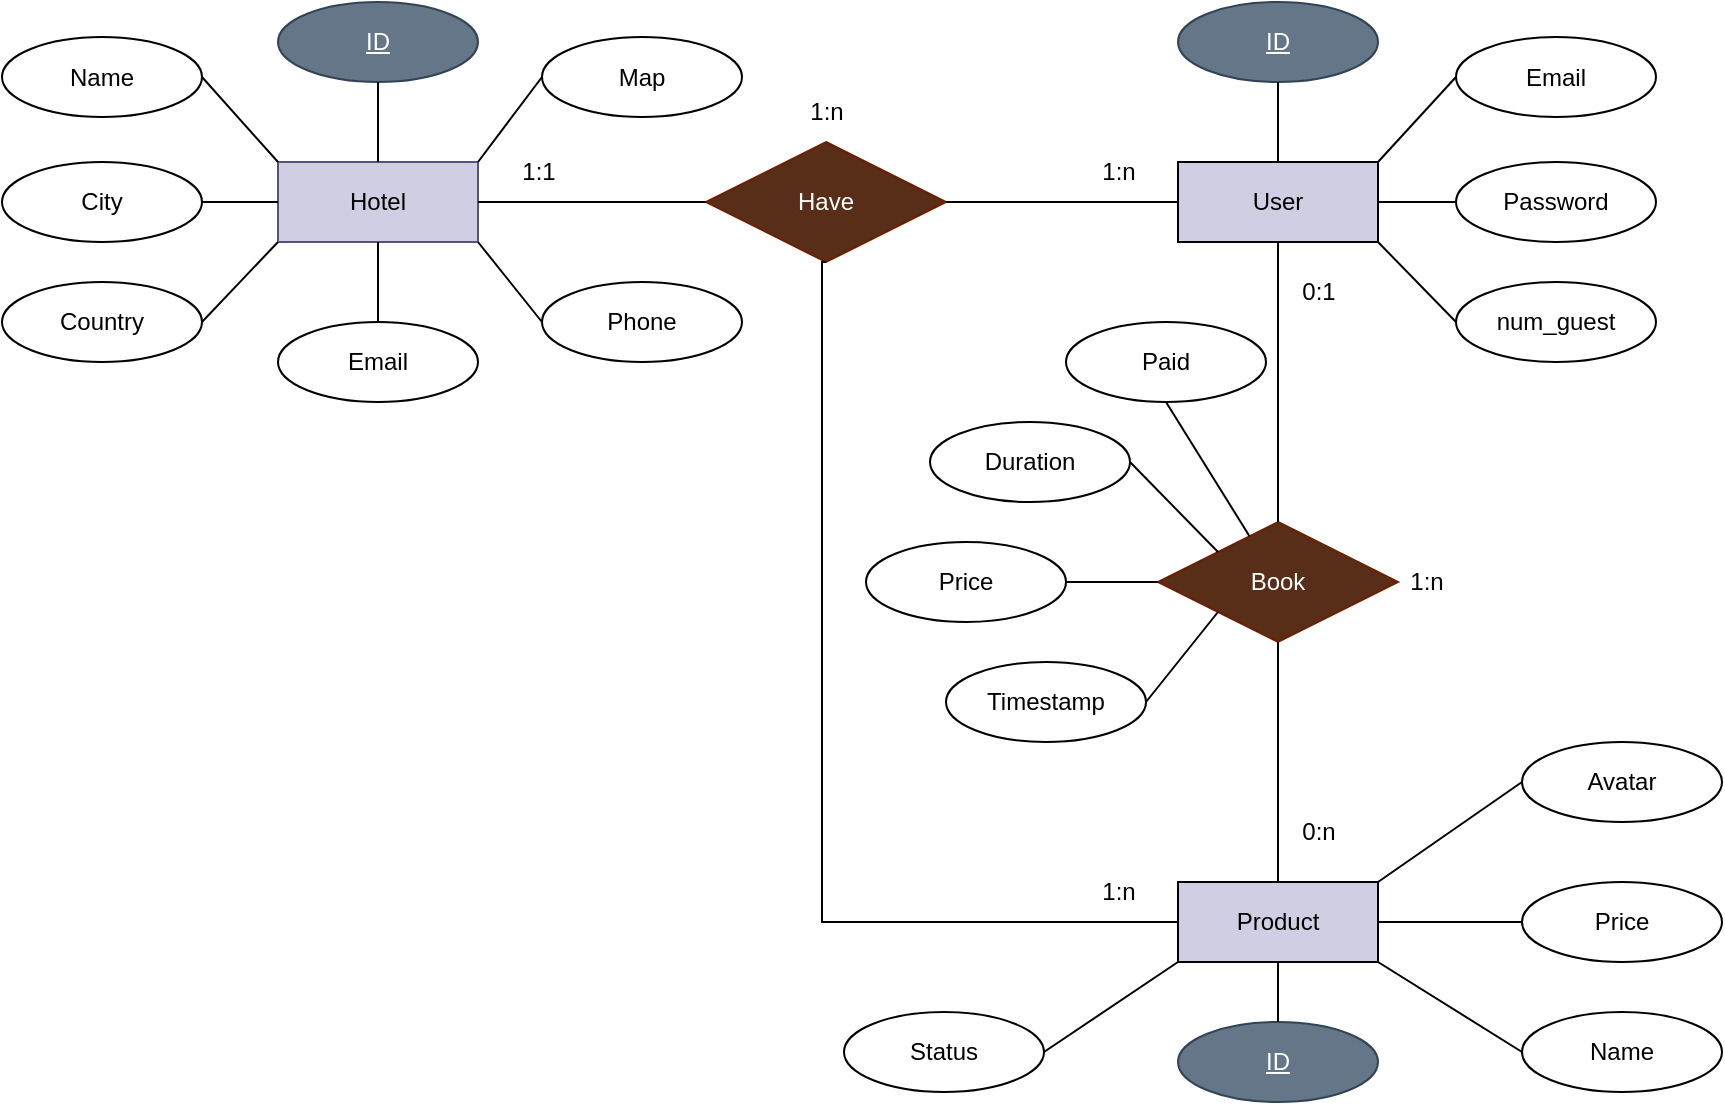 <mxfile version="24.3.1" type="device">
  <diagram name="ER" id="SGJwW6zVeI28XUrBPwWg">
    <mxGraphModel dx="1257" dy="620" grid="1" gridSize="10" guides="1" tooltips="1" connect="1" arrows="1" fold="1" page="1" pageScale="1" pageWidth="827" pageHeight="1169" math="0" shadow="0">
      <root>
        <mxCell id="0" />
        <mxCell id="1" parent="0" />
        <mxCell id="wZMcomyn1TRfMfZhI21l-1" value="Have" style="shape=rhombus;perimeter=rhombusPerimeter;whiteSpace=wrap;html=1;align=center;fillColor=#592E19;fontColor=#ffffff;strokeColor=#6D1F00;" parent="1" vertex="1">
          <mxGeometry x="352" y="110" width="120" height="60" as="geometry" />
        </mxCell>
        <mxCell id="ExgbB--A5CU3ih82Blzd-2" style="edgeStyle=orthogonalEdgeStyle;rounded=0;orthogonalLoop=1;jettySize=auto;html=1;entryX=0;entryY=0.5;entryDx=0;entryDy=0;endArrow=none;endFill=0;exitX=0.5;exitY=1;exitDx=0;exitDy=0;" parent="1" source="wZMcomyn1TRfMfZhI21l-1" target="79xkGP6V42SQ-2pBqaRj-6" edge="1">
          <mxGeometry relative="1" as="geometry">
            <Array as="points">
              <mxPoint x="410" y="170" />
              <mxPoint x="410" y="500" />
            </Array>
          </mxGeometry>
        </mxCell>
        <mxCell id="wZMcomyn1TRfMfZhI21l-2" value="Hotel" style="whiteSpace=wrap;html=1;align=center;fillColor=#D0CEE2;strokeColor=#56517e;" parent="1" vertex="1">
          <mxGeometry x="138" y="120" width="100" height="40" as="geometry" />
        </mxCell>
        <mxCell id="wZMcomyn1TRfMfZhI21l-3" value="User" style="whiteSpace=wrap;html=1;align=center;fillColor=#D0CEE2;" parent="1" vertex="1">
          <mxGeometry x="588" y="120" width="100" height="40" as="geometry" />
        </mxCell>
        <mxCell id="79xkGP6V42SQ-2pBqaRj-1" value="" style="endArrow=none;html=1;rounded=0;entryX=0;entryY=0.5;entryDx=0;entryDy=0;exitX=1;exitY=0.5;exitDx=0;exitDy=0;" parent="1" source="wZMcomyn1TRfMfZhI21l-2" target="wZMcomyn1TRfMfZhI21l-1" edge="1">
          <mxGeometry width="50" height="50" relative="1" as="geometry">
            <mxPoint x="278" y="190" as="sourcePoint" />
            <mxPoint x="328" y="140" as="targetPoint" />
          </mxGeometry>
        </mxCell>
        <mxCell id="79xkGP6V42SQ-2pBqaRj-2" value="" style="endArrow=none;html=1;rounded=0;entryX=0;entryY=0.5;entryDx=0;entryDy=0;exitX=1;exitY=0.5;exitDx=0;exitDy=0;" parent="1" source="wZMcomyn1TRfMfZhI21l-1" target="wZMcomyn1TRfMfZhI21l-3" edge="1">
          <mxGeometry width="50" height="50" relative="1" as="geometry">
            <mxPoint x="478" y="180" as="sourcePoint" />
            <mxPoint x="362" y="150" as="targetPoint" />
          </mxGeometry>
        </mxCell>
        <mxCell id="79xkGP6V42SQ-2pBqaRj-3" value="1:n" style="text;html=1;align=center;verticalAlign=middle;resizable=0;points=[];autosize=1;strokeColor=none;fillColor=none;" parent="1" vertex="1">
          <mxGeometry x="538" y="110" width="40" height="30" as="geometry" />
        </mxCell>
        <mxCell id="79xkGP6V42SQ-2pBqaRj-4" value="1:1" style="text;html=1;align=center;verticalAlign=middle;resizable=0;points=[];autosize=1;strokeColor=none;fillColor=none;" parent="1" vertex="1">
          <mxGeometry x="248" y="110" width="40" height="30" as="geometry" />
        </mxCell>
        <mxCell id="79xkGP6V42SQ-2pBqaRj-5" value="1:n" style="text;html=1;align=center;verticalAlign=middle;resizable=0;points=[];autosize=1;strokeColor=none;fillColor=none;" parent="1" vertex="1">
          <mxGeometry x="392" y="80" width="40" height="30" as="geometry" />
        </mxCell>
        <mxCell id="79xkGP6V42SQ-2pBqaRj-6" value="Product" style="whiteSpace=wrap;html=1;align=center;fillColor=#D0CEE2;" parent="1" vertex="1">
          <mxGeometry x="588" y="480" width="100" height="40" as="geometry" />
        </mxCell>
        <mxCell id="79xkGP6V42SQ-2pBqaRj-7" value="Book" style="shape=rhombus;perimeter=rhombusPerimeter;whiteSpace=wrap;html=1;align=center;fillColor=#592E19;fontColor=#ffffff;strokeColor=#6D1F00;" parent="1" vertex="1">
          <mxGeometry x="578" y="300" width="120" height="60" as="geometry" />
        </mxCell>
        <mxCell id="79xkGP6V42SQ-2pBqaRj-8" value="" style="endArrow=none;html=1;rounded=0;entryX=0.5;entryY=1;entryDx=0;entryDy=0;exitX=0.5;exitY=0;exitDx=0;exitDy=0;" parent="1" source="79xkGP6V42SQ-2pBqaRj-7" target="wZMcomyn1TRfMfZhI21l-3" edge="1">
          <mxGeometry width="50" height="50" relative="1" as="geometry">
            <mxPoint x="482" y="150" as="sourcePoint" />
            <mxPoint x="598" y="150" as="targetPoint" />
          </mxGeometry>
        </mxCell>
        <mxCell id="79xkGP6V42SQ-2pBqaRj-9" value="" style="endArrow=none;html=1;rounded=0;entryX=0.5;entryY=0;entryDx=0;entryDy=0;exitX=0.5;exitY=1;exitDx=0;exitDy=0;" parent="1" source="79xkGP6V42SQ-2pBqaRj-7" target="79xkGP6V42SQ-2pBqaRj-6" edge="1">
          <mxGeometry width="50" height="50" relative="1" as="geometry">
            <mxPoint x="641" y="310" as="sourcePoint" />
            <mxPoint x="642" y="220" as="targetPoint" />
          </mxGeometry>
        </mxCell>
        <mxCell id="79xkGP6V42SQ-2pBqaRj-10" value="&lt;div&gt;0:n&lt;/div&gt;" style="text;html=1;align=center;verticalAlign=middle;resizable=0;points=[];autosize=1;strokeColor=none;fillColor=none;" parent="1" vertex="1">
          <mxGeometry x="638" y="440" width="40" height="30" as="geometry" />
        </mxCell>
        <mxCell id="79xkGP6V42SQ-2pBqaRj-11" value="0:1" style="text;html=1;align=center;verticalAlign=middle;resizable=0;points=[];autosize=1;strokeColor=none;fillColor=none;" parent="1" vertex="1">
          <mxGeometry x="638" y="170" width="40" height="30" as="geometry" />
        </mxCell>
        <mxCell id="79xkGP6V42SQ-2pBqaRj-17" value="&lt;div&gt;1:n&lt;/div&gt;" style="text;html=1;align=center;verticalAlign=middle;resizable=0;points=[];autosize=1;strokeColor=none;fillColor=none;" parent="1" vertex="1">
          <mxGeometry x="692" y="315" width="40" height="30" as="geometry" />
        </mxCell>
        <mxCell id="79xkGP6V42SQ-2pBqaRj-24" value="ID" style="ellipse;whiteSpace=wrap;html=1;align=center;fontStyle=4;fillColor=#647687;fontColor=#ffffff;strokeColor=#314354;" parent="1" vertex="1">
          <mxGeometry x="588" y="550" width="100" height="40" as="geometry" />
        </mxCell>
        <mxCell id="79xkGP6V42SQ-2pBqaRj-25" value="ID" style="ellipse;whiteSpace=wrap;html=1;align=center;fontStyle=4;fillColor=#647687;fontColor=#ffffff;strokeColor=#314354;" parent="1" vertex="1">
          <mxGeometry x="588" y="40" width="100" height="40" as="geometry" />
        </mxCell>
        <mxCell id="79xkGP6V42SQ-2pBqaRj-26" value="ID" style="ellipse;whiteSpace=wrap;html=1;align=center;fontStyle=4;fillColor=#647687;fontColor=#ffffff;strokeColor=#314354;" parent="1" vertex="1">
          <mxGeometry x="138" y="40" width="100" height="40" as="geometry" />
        </mxCell>
        <mxCell id="79xkGP6V42SQ-2pBqaRj-28" value="Name" style="ellipse;whiteSpace=wrap;html=1;align=center;" parent="1" vertex="1">
          <mxGeometry y="57.5" width="100" height="40" as="geometry" />
        </mxCell>
        <mxCell id="79xkGP6V42SQ-2pBqaRj-29" value="City" style="ellipse;whiteSpace=wrap;html=1;align=center;" parent="1" vertex="1">
          <mxGeometry y="120" width="100" height="40" as="geometry" />
        </mxCell>
        <mxCell id="79xkGP6V42SQ-2pBqaRj-30" value="Country" style="ellipse;whiteSpace=wrap;html=1;align=center;" parent="1" vertex="1">
          <mxGeometry y="180" width="100" height="40" as="geometry" />
        </mxCell>
        <mxCell id="79xkGP6V42SQ-2pBqaRj-31" value="" style="endArrow=none;html=1;rounded=0;exitX=1;exitY=0.5;exitDx=0;exitDy=0;entryX=0;entryY=1;entryDx=0;entryDy=0;" parent="1" source="79xkGP6V42SQ-2pBqaRj-30" target="wZMcomyn1TRfMfZhI21l-2" edge="1">
          <mxGeometry relative="1" as="geometry">
            <mxPoint x="167" y="210" as="sourcePoint" />
            <mxPoint x="327" y="210" as="targetPoint" />
          </mxGeometry>
        </mxCell>
        <mxCell id="79xkGP6V42SQ-2pBqaRj-32" value="" style="endArrow=none;html=1;rounded=0;exitX=1;exitY=0.5;exitDx=0;exitDy=0;entryX=0;entryY=0;entryDx=0;entryDy=0;" parent="1" source="79xkGP6V42SQ-2pBqaRj-28" target="wZMcomyn1TRfMfZhI21l-2" edge="1">
          <mxGeometry relative="1" as="geometry">
            <mxPoint x="127" y="213" as="sourcePoint" />
            <mxPoint x="148" y="170" as="targetPoint" />
          </mxGeometry>
        </mxCell>
        <mxCell id="79xkGP6V42SQ-2pBqaRj-33" value="" style="endArrow=none;html=1;rounded=0;exitX=1;exitY=0.5;exitDx=0;exitDy=0;entryX=0;entryY=0.5;entryDx=0;entryDy=0;" parent="1" source="79xkGP6V42SQ-2pBqaRj-29" target="wZMcomyn1TRfMfZhI21l-2" edge="1">
          <mxGeometry relative="1" as="geometry">
            <mxPoint x="137" y="223" as="sourcePoint" />
            <mxPoint x="158" y="180" as="targetPoint" />
          </mxGeometry>
        </mxCell>
        <mxCell id="79xkGP6V42SQ-2pBqaRj-34" value="" style="endArrow=none;html=1;rounded=0;exitX=0.5;exitY=1;exitDx=0;exitDy=0;entryX=0.5;entryY=0;entryDx=0;entryDy=0;" parent="1" source="79xkGP6V42SQ-2pBqaRj-26" target="wZMcomyn1TRfMfZhI21l-2" edge="1">
          <mxGeometry relative="1" as="geometry">
            <mxPoint x="147" y="233" as="sourcePoint" />
            <mxPoint x="168" y="190" as="targetPoint" />
          </mxGeometry>
        </mxCell>
        <mxCell id="79xkGP6V42SQ-2pBqaRj-42" value="" style="endArrow=none;html=1;rounded=0;entryX=0.5;entryY=0;entryDx=0;entryDy=0;exitX=0.5;exitY=1;exitDx=0;exitDy=0;" parent="1" source="79xkGP6V42SQ-2pBqaRj-6" target="79xkGP6V42SQ-2pBqaRj-24" edge="1">
          <mxGeometry width="50" height="50" relative="1" as="geometry">
            <mxPoint x="476" y="200" as="sourcePoint" />
            <mxPoint x="592" y="200" as="targetPoint" />
          </mxGeometry>
        </mxCell>
        <mxCell id="79xkGP6V42SQ-2pBqaRj-43" value="" style="endArrow=none;html=1;rounded=0;entryX=0.5;entryY=0;entryDx=0;entryDy=0;exitX=0.5;exitY=1;exitDx=0;exitDy=0;" parent="1" source="79xkGP6V42SQ-2pBqaRj-25" target="wZMcomyn1TRfMfZhI21l-3" edge="1">
          <mxGeometry width="50" height="50" relative="1" as="geometry">
            <mxPoint x="492" y="160" as="sourcePoint" />
            <mxPoint x="608" y="160" as="targetPoint" />
          </mxGeometry>
        </mxCell>
        <mxCell id="79xkGP6V42SQ-2pBqaRj-47" value="Password" style="ellipse;whiteSpace=wrap;html=1;align=center;" parent="1" vertex="1">
          <mxGeometry x="727" y="120" width="100" height="40" as="geometry" />
        </mxCell>
        <mxCell id="79xkGP6V42SQ-2pBqaRj-48" value="" style="endArrow=none;html=1;rounded=0;exitX=0;exitY=0.5;exitDx=0;exitDy=0;entryX=1;entryY=0.5;entryDx=0;entryDy=0;" parent="1" source="79xkGP6V42SQ-2pBqaRj-47" target="wZMcomyn1TRfMfZhI21l-3" edge="1">
          <mxGeometry width="50" height="50" relative="1" as="geometry">
            <mxPoint x="737" y="420" as="sourcePoint" />
            <mxPoint x="698" y="420" as="targetPoint" />
          </mxGeometry>
        </mxCell>
        <mxCell id="79xkGP6V42SQ-2pBqaRj-49" value="Email" style="ellipse;whiteSpace=wrap;html=1;align=center;" parent="1" vertex="1">
          <mxGeometry x="138" y="200" width="100" height="40" as="geometry" />
        </mxCell>
        <mxCell id="79xkGP6V42SQ-2pBqaRj-50" value="" style="endArrow=none;html=1;rounded=0;entryX=0.5;entryY=1;entryDx=0;entryDy=0;exitX=0.5;exitY=0;exitDx=0;exitDy=0;" parent="1" source="79xkGP6V42SQ-2pBqaRj-49" target="wZMcomyn1TRfMfZhI21l-2" edge="1">
          <mxGeometry width="50" height="50" relative="1" as="geometry">
            <mxPoint x="361" y="420" as="sourcePoint" />
            <mxPoint x="247" y="420" as="targetPoint" />
          </mxGeometry>
        </mxCell>
        <mxCell id="79xkGP6V42SQ-2pBqaRj-51" value="Email" style="ellipse;whiteSpace=wrap;html=1;align=center;" parent="1" vertex="1">
          <mxGeometry x="727" y="57.5" width="100" height="40" as="geometry" />
        </mxCell>
        <mxCell id="79xkGP6V42SQ-2pBqaRj-52" value="" style="endArrow=none;html=1;rounded=0;exitX=0;exitY=0.5;exitDx=0;exitDy=0;entryX=1;entryY=0;entryDx=0;entryDy=0;" parent="1" source="79xkGP6V42SQ-2pBqaRj-51" target="wZMcomyn1TRfMfZhI21l-3" edge="1">
          <mxGeometry width="50" height="50" relative="1" as="geometry">
            <mxPoint x="737" y="150" as="sourcePoint" />
            <mxPoint x="698" y="150" as="targetPoint" />
          </mxGeometry>
        </mxCell>
        <mxCell id="XjHQdV3Elhb2OppxeYpI-6" value="Status" style="ellipse;whiteSpace=wrap;html=1;align=center;" parent="1" vertex="1">
          <mxGeometry x="421" y="545" width="100" height="40" as="geometry" />
        </mxCell>
        <mxCell id="XjHQdV3Elhb2OppxeYpI-8" value="" style="endArrow=none;html=1;rounded=0;entryX=0;entryY=1;entryDx=0;entryDy=0;exitX=1;exitY=0.5;exitDx=0;exitDy=0;" parent="1" source="XjHQdV3Elhb2OppxeYpI-6" target="79xkGP6V42SQ-2pBqaRj-6" edge="1">
          <mxGeometry width="50" height="50" relative="1" as="geometry">
            <mxPoint x="592" y="470" as="sourcePoint" />
            <mxPoint x="475" y="470" as="targetPoint" />
          </mxGeometry>
        </mxCell>
        <mxCell id="XjHQdV3Elhb2OppxeYpI-9" value="num_guest" style="ellipse;whiteSpace=wrap;html=1;align=center;" parent="1" vertex="1">
          <mxGeometry x="727" y="180" width="100" height="40" as="geometry" />
        </mxCell>
        <mxCell id="XjHQdV3Elhb2OppxeYpI-10" value="" style="endArrow=none;html=1;rounded=0;entryX=1;entryY=1;entryDx=0;entryDy=0;exitX=0;exitY=0.5;exitDx=0;exitDy=0;" parent="1" source="XjHQdV3Elhb2OppxeYpI-9" target="wZMcomyn1TRfMfZhI21l-3" edge="1">
          <mxGeometry width="50" height="50" relative="1" as="geometry">
            <mxPoint x="737" y="490" as="sourcePoint" />
            <mxPoint x="698" y="440" as="targetPoint" />
          </mxGeometry>
        </mxCell>
        <mxCell id="XjHQdV3Elhb2OppxeYpI-11" value="Phone" style="ellipse;whiteSpace=wrap;html=1;align=center;" parent="1" vertex="1">
          <mxGeometry x="270" y="180" width="100" height="40" as="geometry" />
        </mxCell>
        <mxCell id="XjHQdV3Elhb2OppxeYpI-12" value="" style="endArrow=none;html=1;rounded=0;entryX=1;entryY=1;entryDx=0;entryDy=0;exitX=0;exitY=0.5;exitDx=0;exitDy=0;" parent="1" source="XjHQdV3Elhb2OppxeYpI-11" target="wZMcomyn1TRfMfZhI21l-2" edge="1">
          <mxGeometry width="50" height="50" relative="1" as="geometry">
            <mxPoint x="140" y="230" as="sourcePoint" />
            <mxPoint x="198" y="170" as="targetPoint" />
          </mxGeometry>
        </mxCell>
        <mxCell id="XjHQdV3Elhb2OppxeYpI-13" value="Map" style="ellipse;whiteSpace=wrap;html=1;align=center;" parent="1" vertex="1">
          <mxGeometry x="270" y="57.5" width="100" height="40" as="geometry" />
        </mxCell>
        <mxCell id="XjHQdV3Elhb2OppxeYpI-14" value="" style="endArrow=none;html=1;rounded=0;entryX=1;entryY=0;entryDx=0;entryDy=0;exitX=0;exitY=0.5;exitDx=0;exitDy=0;" parent="1" source="XjHQdV3Elhb2OppxeYpI-13" target="wZMcomyn1TRfMfZhI21l-2" edge="1">
          <mxGeometry width="50" height="50" relative="1" as="geometry">
            <mxPoint x="311" y="220" as="sourcePoint" />
            <mxPoint x="248" y="170" as="targetPoint" />
          </mxGeometry>
        </mxCell>
        <mxCell id="XjHQdV3Elhb2OppxeYpI-33" value="Duration" style="ellipse;whiteSpace=wrap;html=1;align=center;" parent="1" vertex="1">
          <mxGeometry x="464" y="250" width="100" height="40" as="geometry" />
        </mxCell>
        <mxCell id="XjHQdV3Elhb2OppxeYpI-34" value="Timestamp" style="ellipse;whiteSpace=wrap;html=1;align=center;" parent="1" vertex="1">
          <mxGeometry x="472" y="370" width="100" height="40" as="geometry" />
        </mxCell>
        <mxCell id="XjHQdV3Elhb2OppxeYpI-35" value="" style="endArrow=none;html=1;rounded=0;exitX=1;exitY=0.5;exitDx=0;exitDy=0;entryX=0;entryY=1;entryDx=0;entryDy=0;" parent="1" source="XjHQdV3Elhb2OppxeYpI-34" target="79xkGP6V42SQ-2pBqaRj-7" edge="1">
          <mxGeometry width="50" height="50" relative="1" as="geometry">
            <mxPoint x="714" y="550" as="sourcePoint" />
            <mxPoint x="692" y="490" as="targetPoint" />
          </mxGeometry>
        </mxCell>
        <mxCell id="XjHQdV3Elhb2OppxeYpI-36" value="" style="endArrow=none;html=1;rounded=0;exitX=1;exitY=0.5;exitDx=0;exitDy=0;entryX=0;entryY=0;entryDx=0;entryDy=0;" parent="1" source="XjHQdV3Elhb2OppxeYpI-33" target="79xkGP6V42SQ-2pBqaRj-7" edge="1">
          <mxGeometry width="50" height="50" relative="1" as="geometry">
            <mxPoint x="582" y="390" as="sourcePoint" />
            <mxPoint x="612" y="355" as="targetPoint" />
          </mxGeometry>
        </mxCell>
        <mxCell id="XjHQdV3Elhb2OppxeYpI-37" value="Price" style="ellipse;whiteSpace=wrap;html=1;align=center;" parent="1" vertex="1">
          <mxGeometry x="432" y="310" width="100" height="40" as="geometry" />
        </mxCell>
        <mxCell id="XjHQdV3Elhb2OppxeYpI-38" value="" style="endArrow=none;html=1;rounded=0;exitX=1;exitY=0.5;exitDx=0;exitDy=0;entryX=0;entryY=0.5;entryDx=0;entryDy=0;" parent="1" source="XjHQdV3Elhb2OppxeYpI-37" target="79xkGP6V42SQ-2pBqaRj-7" edge="1">
          <mxGeometry width="50" height="50" relative="1" as="geometry">
            <mxPoint x="582" y="400" as="sourcePoint" />
            <mxPoint x="612" y="355" as="targetPoint" />
          </mxGeometry>
        </mxCell>
        <mxCell id="XjHQdV3Elhb2OppxeYpI-39" value="Name" style="ellipse;whiteSpace=wrap;html=1;align=center;" parent="1" vertex="1">
          <mxGeometry x="760" y="545" width="100" height="40" as="geometry" />
        </mxCell>
        <mxCell id="XjHQdV3Elhb2OppxeYpI-40" value="Price" style="ellipse;whiteSpace=wrap;html=1;align=center;" parent="1" vertex="1">
          <mxGeometry x="760" y="480" width="100" height="40" as="geometry" />
        </mxCell>
        <mxCell id="XjHQdV3Elhb2OppxeYpI-41" value="Avatar" style="ellipse;whiteSpace=wrap;html=1;align=center;" parent="1" vertex="1">
          <mxGeometry x="760" y="410" width="100" height="40" as="geometry" />
        </mxCell>
        <mxCell id="XjHQdV3Elhb2OppxeYpI-44" value="" style="endArrow=none;html=1;rounded=0;exitX=0;exitY=0.5;exitDx=0;exitDy=0;entryX=1;entryY=1;entryDx=0;entryDy=0;" parent="1" source="XjHQdV3Elhb2OppxeYpI-39" target="79xkGP6V42SQ-2pBqaRj-6" edge="1">
          <mxGeometry width="50" height="50" relative="1" as="geometry">
            <mxPoint x="770" y="630" as="sourcePoint" />
            <mxPoint x="698" y="530" as="targetPoint" />
          </mxGeometry>
        </mxCell>
        <mxCell id="XjHQdV3Elhb2OppxeYpI-45" value="" style="endArrow=none;html=1;rounded=0;exitX=0;exitY=0.5;exitDx=0;exitDy=0;entryX=1;entryY=0.5;entryDx=0;entryDy=0;" parent="1" source="XjHQdV3Elhb2OppxeYpI-40" target="79xkGP6V42SQ-2pBqaRj-6" edge="1">
          <mxGeometry width="50" height="50" relative="1" as="geometry">
            <mxPoint x="770" y="510" as="sourcePoint" />
            <mxPoint x="698" y="510" as="targetPoint" />
          </mxGeometry>
        </mxCell>
        <mxCell id="ExgbB--A5CU3ih82Blzd-1" value="" style="endArrow=none;html=1;rounded=0;exitX=0;exitY=0.5;exitDx=0;exitDy=0;entryX=1;entryY=0;entryDx=0;entryDy=0;" parent="1" source="XjHQdV3Elhb2OppxeYpI-41" target="79xkGP6V42SQ-2pBqaRj-6" edge="1">
          <mxGeometry width="50" height="50" relative="1" as="geometry">
            <mxPoint x="770" y="510" as="sourcePoint" />
            <mxPoint x="698" y="510" as="targetPoint" />
          </mxGeometry>
        </mxCell>
        <mxCell id="ExgbB--A5CU3ih82Blzd-4" value="1:n" style="text;html=1;align=center;verticalAlign=middle;resizable=0;points=[];autosize=1;strokeColor=none;fillColor=none;" parent="1" vertex="1">
          <mxGeometry x="538" y="470" width="40" height="30" as="geometry" />
        </mxCell>
        <mxCell id="fgGpXkybq2MFrnWSN0rc-1" value="Paid" style="ellipse;whiteSpace=wrap;html=1;align=center;" vertex="1" parent="1">
          <mxGeometry x="532" y="200" width="100" height="40" as="geometry" />
        </mxCell>
        <mxCell id="fgGpXkybq2MFrnWSN0rc-3" value="" style="endArrow=none;html=1;rounded=0;exitX=0.5;exitY=1;exitDx=0;exitDy=0;" edge="1" parent="1" source="fgGpXkybq2MFrnWSN0rc-1" target="79xkGP6V42SQ-2pBqaRj-7">
          <mxGeometry width="50" height="50" relative="1" as="geometry">
            <mxPoint x="600" y="255" as="sourcePoint" />
            <mxPoint x="644" y="300" as="targetPoint" />
          </mxGeometry>
        </mxCell>
      </root>
    </mxGraphModel>
  </diagram>
</mxfile>
